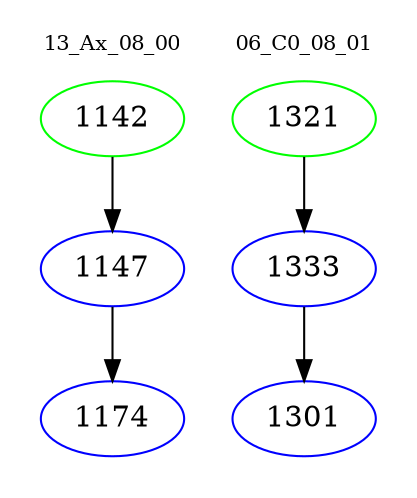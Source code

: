 digraph{
subgraph cluster_0 {
color = white
label = "13_Ax_08_00";
fontsize=10;
T0_1142 [label="1142", color="green"]
T0_1142 -> T0_1147 [color="black"]
T0_1147 [label="1147", color="blue"]
T0_1147 -> T0_1174 [color="black"]
T0_1174 [label="1174", color="blue"]
}
subgraph cluster_1 {
color = white
label = "06_C0_08_01";
fontsize=10;
T1_1321 [label="1321", color="green"]
T1_1321 -> T1_1333 [color="black"]
T1_1333 [label="1333", color="blue"]
T1_1333 -> T1_1301 [color="black"]
T1_1301 [label="1301", color="blue"]
}
}
